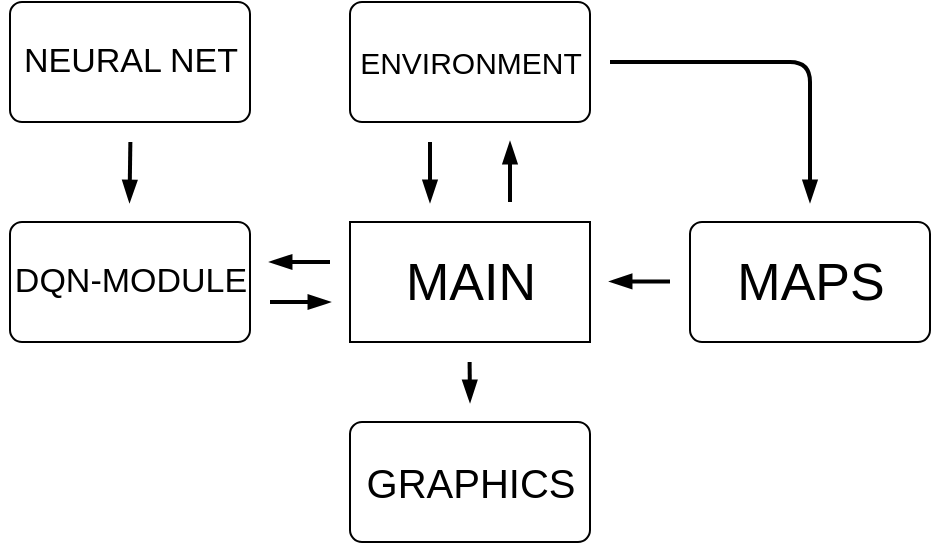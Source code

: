 <mxfile version="14.5.8" type="github">
  <diagram id="qF-c-tcpy4ReVO_NPgXi" name="Page-1">
    <mxGraphModel dx="541" dy="356" grid="1" gridSize="10" guides="1" tooltips="1" connect="1" arrows="1" fold="1" page="1" pageScale="1" pageWidth="1169" pageHeight="827" math="0" shadow="0">
      <root>
        <mxCell id="0" />
        <mxCell id="1" parent="0" />
        <mxCell id="olQdAmLFLzQm87mFBCwn-29" value="" style="rounded=1;whiteSpace=wrap;html=1;fontSize=20;arcSize=10;" vertex="1" parent="1">
          <mxGeometry x="690" y="360" width="120" height="60" as="geometry" />
        </mxCell>
        <mxCell id="olQdAmLFLzQm87mFBCwn-28" value="" style="rounded=1;whiteSpace=wrap;html=1;fontSize=20;arcSize=10;" vertex="1" parent="1">
          <mxGeometry x="520" y="250" width="120" height="60" as="geometry" />
        </mxCell>
        <mxCell id="olQdAmLFLzQm87mFBCwn-27" value="" style="rounded=1;whiteSpace=wrap;html=1;fontSize=20;arcSize=10;" vertex="1" parent="1">
          <mxGeometry x="350" y="250" width="120" height="60" as="geometry" />
        </mxCell>
        <mxCell id="olQdAmLFLzQm87mFBCwn-26" value="" style="rounded=1;whiteSpace=wrap;html=1;fontSize=20;arcSize=10;" vertex="1" parent="1">
          <mxGeometry x="350" y="360" width="120" height="60" as="geometry" />
        </mxCell>
        <mxCell id="olQdAmLFLzQm87mFBCwn-25" value="" style="rounded=1;whiteSpace=wrap;html=1;fontSize=20;arcSize=10;" vertex="1" parent="1">
          <mxGeometry x="520" y="460" width="120" height="60" as="geometry" />
        </mxCell>
        <mxCell id="olQdAmLFLzQm87mFBCwn-1" value="" style="verticalLabelPosition=bottom;verticalAlign=top;html=1;shape=card;whiteSpace=wrap;size=0;arcSize=12;" vertex="1" parent="1">
          <mxGeometry x="520" y="360" width="120" height="60" as="geometry" />
        </mxCell>
        <mxCell id="olQdAmLFLzQm87mFBCwn-2" value="MAIN" style="text;html=1;align=center;verticalAlign=middle;resizable=0;points=[];autosize=1;strokeColor=none;fontSize=26;" vertex="1" parent="1">
          <mxGeometry x="540" y="370" width="80" height="40" as="geometry" />
        </mxCell>
        <mxCell id="olQdAmLFLzQm87mFBCwn-4" value="ENVIRONMENT" style="text;html=1;align=center;verticalAlign=middle;resizable=0;points=[];autosize=1;strokeColor=none;fontSize=15;" vertex="1" parent="1">
          <mxGeometry x="515" y="270" width="130" height="20" as="geometry" />
        </mxCell>
        <mxCell id="olQdAmLFLzQm87mFBCwn-5" value="" style="endArrow=blockThin;html=1;fontSize=26;strokeWidth=2;endFill=1;" edge="1" parent="1">
          <mxGeometry width="50" height="50" relative="1" as="geometry">
            <mxPoint x="600" y="350" as="sourcePoint" />
            <mxPoint x="600" y="320" as="targetPoint" />
          </mxGeometry>
        </mxCell>
        <mxCell id="olQdAmLFLzQm87mFBCwn-6" value="" style="endArrow=blockThin;html=1;fontSize=26;strokeWidth=2;endFill=1;" edge="1" parent="1">
          <mxGeometry width="50" height="50" relative="1" as="geometry">
            <mxPoint x="560" y="320" as="sourcePoint" />
            <mxPoint x="560" y="350" as="targetPoint" />
          </mxGeometry>
        </mxCell>
        <mxCell id="olQdAmLFLzQm87mFBCwn-8" value="" style="endArrow=blockThin;html=1;fontSize=26;strokeWidth=2;endFill=1;" edge="1" parent="1">
          <mxGeometry width="50" height="50" relative="1" as="geometry">
            <mxPoint x="510" y="380" as="sourcePoint" />
            <mxPoint x="480" y="380" as="targetPoint" />
          </mxGeometry>
        </mxCell>
        <mxCell id="olQdAmLFLzQm87mFBCwn-9" value="" style="endArrow=blockThin;html=1;fontSize=26;strokeWidth=2;endFill=1;" edge="1" parent="1">
          <mxGeometry width="50" height="50" relative="1" as="geometry">
            <mxPoint x="480" y="400" as="sourcePoint" />
            <mxPoint x="510" y="400" as="targetPoint" />
            <Array as="points" />
          </mxGeometry>
        </mxCell>
        <mxCell id="olQdAmLFLzQm87mFBCwn-10" value="DQN-MODULE" style="text;html=1;align=center;verticalAlign=middle;resizable=0;points=[];autosize=1;strokeColor=none;fontSize=17;" vertex="1" parent="1">
          <mxGeometry x="345" y="375" width="130" height="30" as="geometry" />
        </mxCell>
        <mxCell id="olQdAmLFLzQm87mFBCwn-12" value="" style="endArrow=blockThin;html=1;fontSize=26;strokeWidth=2;endFill=1;" edge="1" parent="1">
          <mxGeometry width="50" height="50" relative="1" as="geometry">
            <mxPoint x="410.18" y="320" as="sourcePoint" />
            <mxPoint x="409.76" y="350" as="targetPoint" />
            <Array as="points" />
          </mxGeometry>
        </mxCell>
        <mxCell id="olQdAmLFLzQm87mFBCwn-13" value="NEURAL NET" style="text;html=1;align=center;verticalAlign=middle;resizable=0;points=[];autosize=1;strokeColor=none;fontSize=17;" vertex="1" parent="1">
          <mxGeometry x="350" y="265" width="120" height="30" as="geometry" />
        </mxCell>
        <mxCell id="olQdAmLFLzQm87mFBCwn-15" value="MAPS" style="text;html=1;align=center;verticalAlign=middle;resizable=0;points=[];autosize=1;strokeColor=none;fontSize=26;" vertex="1" parent="1">
          <mxGeometry x="705" y="370" width="90" height="40" as="geometry" />
        </mxCell>
        <mxCell id="olQdAmLFLzQm87mFBCwn-19" value="" style="endArrow=blockThin;html=1;fontSize=26;strokeWidth=2;endFill=1;jumpSize=6;" edge="1" parent="1">
          <mxGeometry width="50" height="50" relative="1" as="geometry">
            <mxPoint x="650" y="280" as="sourcePoint" />
            <mxPoint x="750" y="350" as="targetPoint" />
            <Array as="points">
              <mxPoint x="750" y="280" />
            </Array>
          </mxGeometry>
        </mxCell>
        <mxCell id="olQdAmLFLzQm87mFBCwn-21" value="GRAPHICS" style="text;html=1;align=center;verticalAlign=middle;resizable=0;points=[];autosize=1;strokeColor=none;fontSize=20;" vertex="1" parent="1">
          <mxGeometry x="520" y="475" width="120" height="30" as="geometry" />
        </mxCell>
        <mxCell id="olQdAmLFLzQm87mFBCwn-22" value="" style="endArrow=blockThin;html=1;fontSize=26;strokeWidth=2;endFill=1;" edge="1" parent="1">
          <mxGeometry width="50" height="50" relative="1" as="geometry">
            <mxPoint x="579.8" y="430" as="sourcePoint" />
            <mxPoint x="580" y="450" as="targetPoint" />
          </mxGeometry>
        </mxCell>
        <mxCell id="olQdAmLFLzQm87mFBCwn-23" value="" style="endArrow=blockThin;html=1;fontSize=26;strokeWidth=2;endFill=1;" edge="1" parent="1">
          <mxGeometry width="50" height="50" relative="1" as="geometry">
            <mxPoint x="680" y="389.71" as="sourcePoint" />
            <mxPoint x="650" y="389.71" as="targetPoint" />
          </mxGeometry>
        </mxCell>
      </root>
    </mxGraphModel>
  </diagram>
</mxfile>
